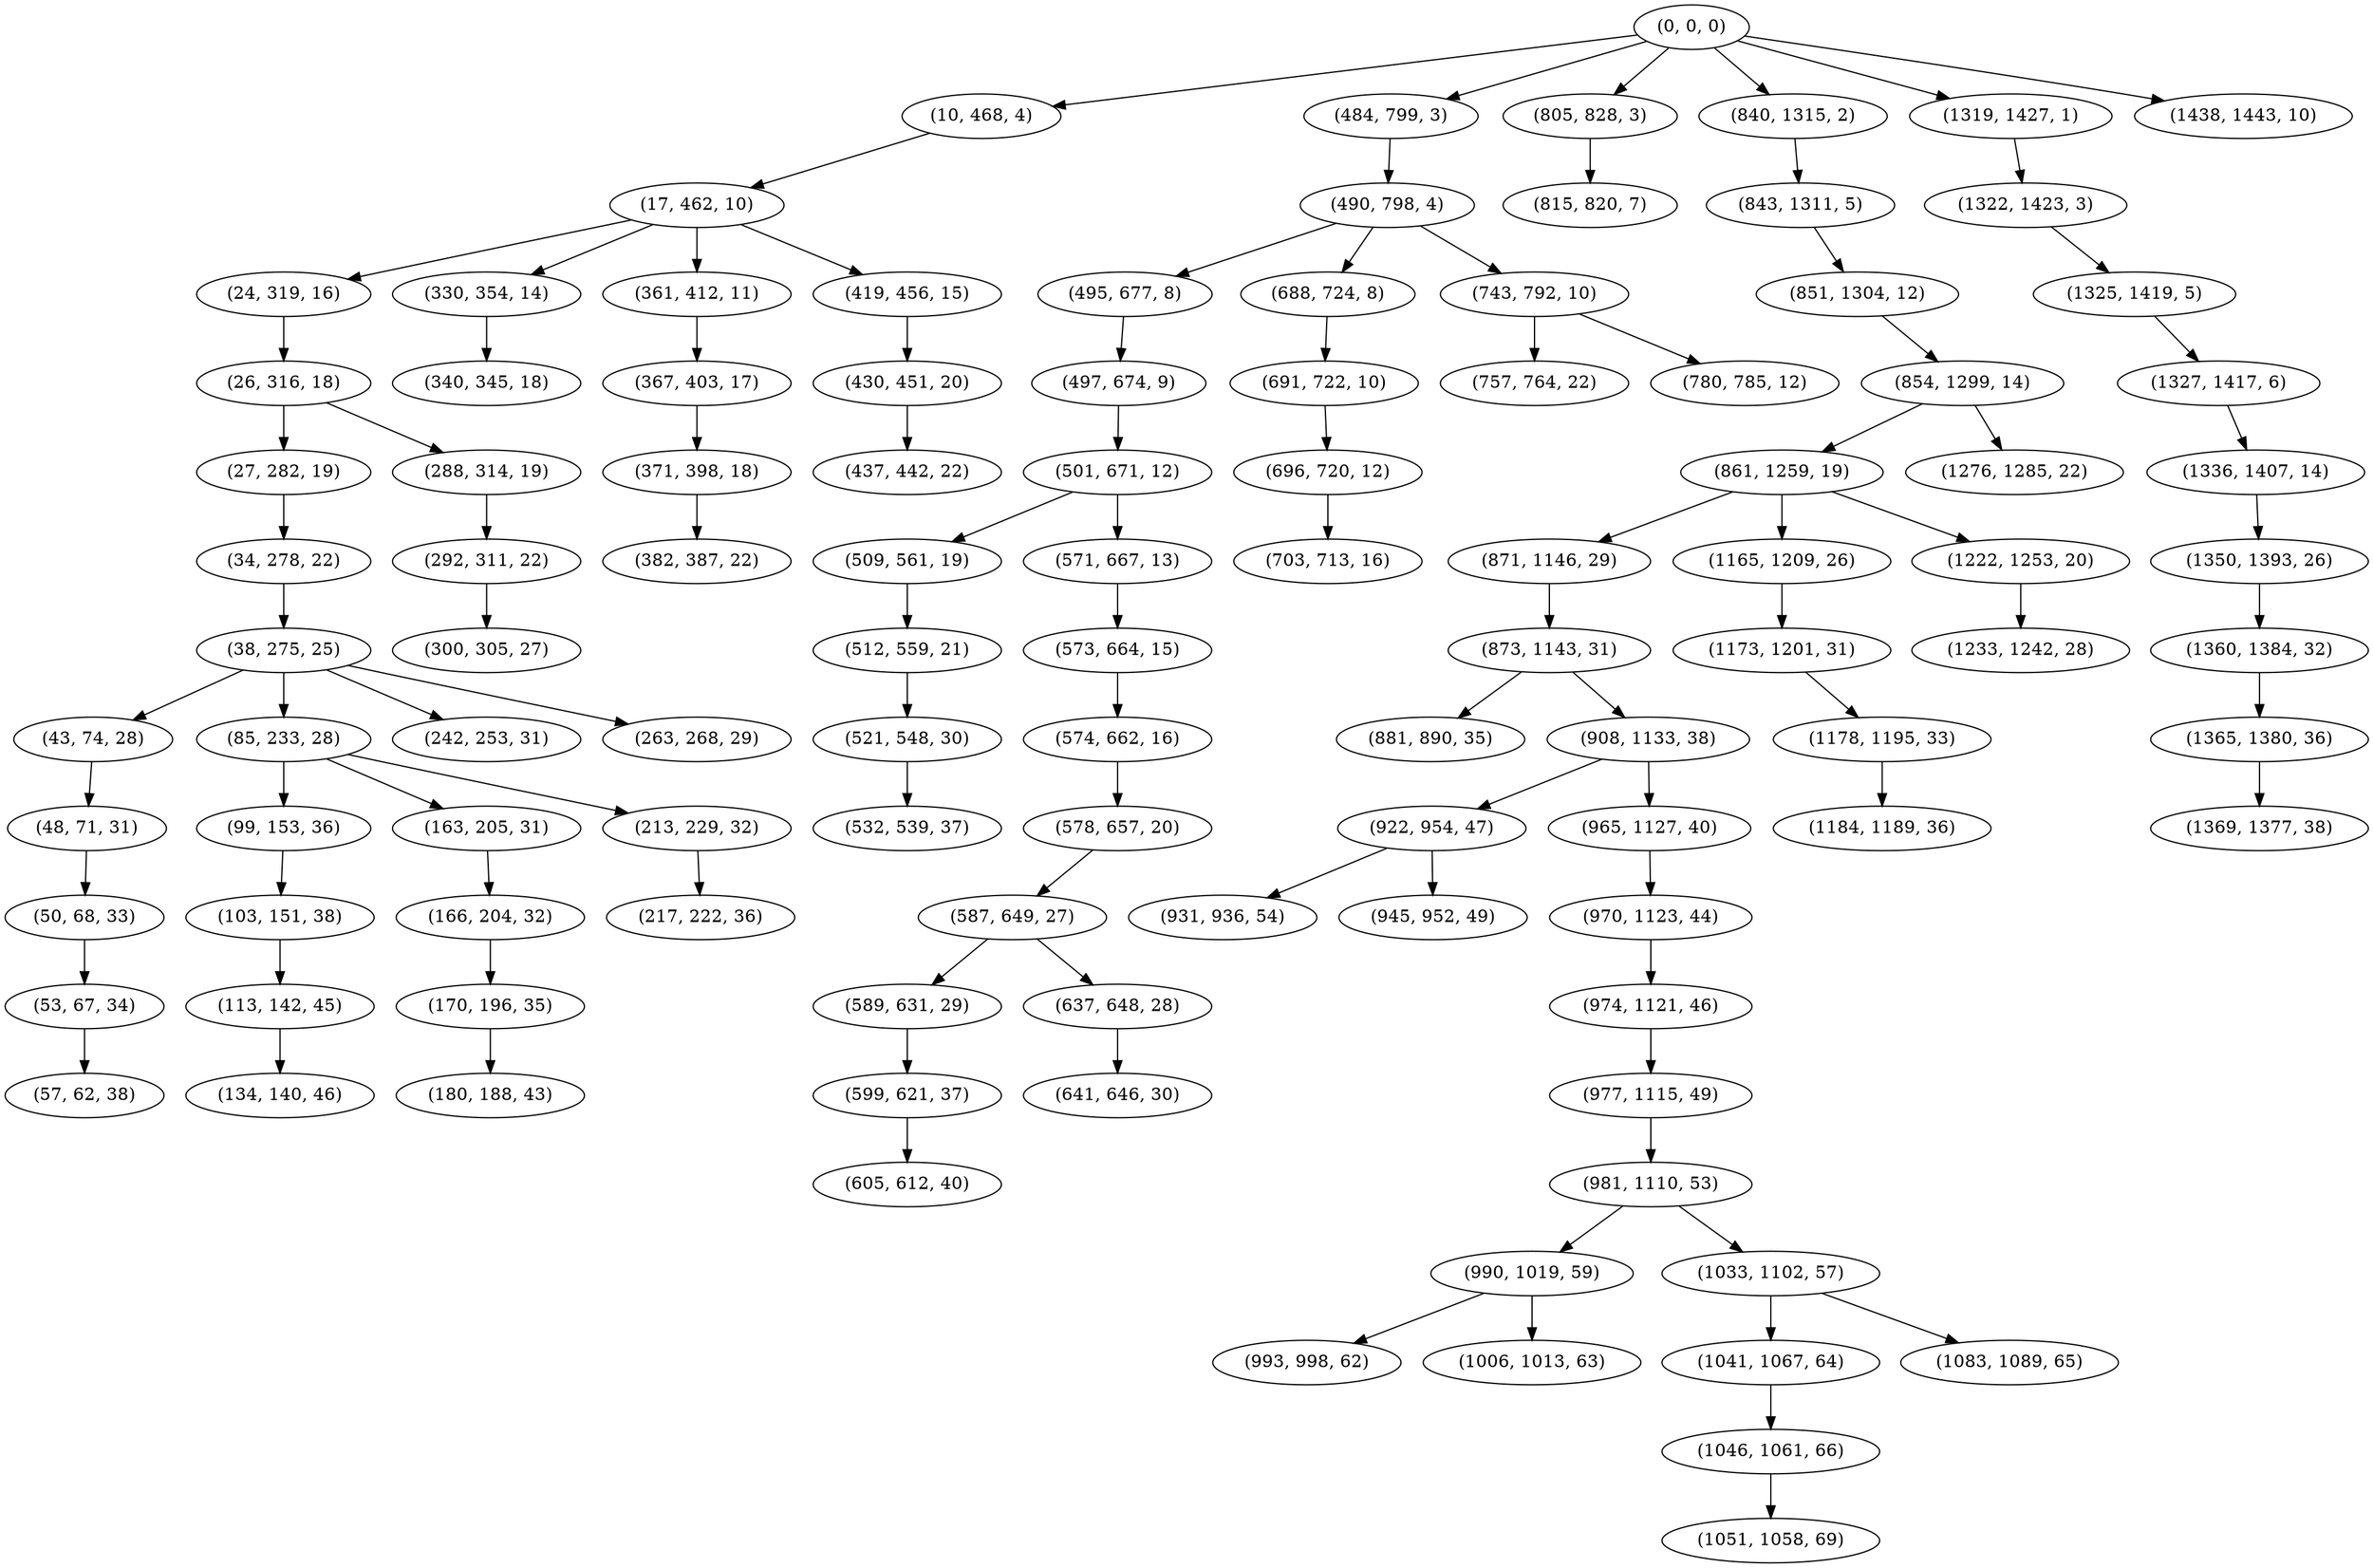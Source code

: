 digraph tree {
    "(0, 0, 0)";
    "(10, 468, 4)";
    "(17, 462, 10)";
    "(24, 319, 16)";
    "(26, 316, 18)";
    "(27, 282, 19)";
    "(34, 278, 22)";
    "(38, 275, 25)";
    "(43, 74, 28)";
    "(48, 71, 31)";
    "(50, 68, 33)";
    "(53, 67, 34)";
    "(57, 62, 38)";
    "(85, 233, 28)";
    "(99, 153, 36)";
    "(103, 151, 38)";
    "(113, 142, 45)";
    "(134, 140, 46)";
    "(163, 205, 31)";
    "(166, 204, 32)";
    "(170, 196, 35)";
    "(180, 188, 43)";
    "(213, 229, 32)";
    "(217, 222, 36)";
    "(242, 253, 31)";
    "(263, 268, 29)";
    "(288, 314, 19)";
    "(292, 311, 22)";
    "(300, 305, 27)";
    "(330, 354, 14)";
    "(340, 345, 18)";
    "(361, 412, 11)";
    "(367, 403, 17)";
    "(371, 398, 18)";
    "(382, 387, 22)";
    "(419, 456, 15)";
    "(430, 451, 20)";
    "(437, 442, 22)";
    "(484, 799, 3)";
    "(490, 798, 4)";
    "(495, 677, 8)";
    "(497, 674, 9)";
    "(501, 671, 12)";
    "(509, 561, 19)";
    "(512, 559, 21)";
    "(521, 548, 30)";
    "(532, 539, 37)";
    "(571, 667, 13)";
    "(573, 664, 15)";
    "(574, 662, 16)";
    "(578, 657, 20)";
    "(587, 649, 27)";
    "(589, 631, 29)";
    "(599, 621, 37)";
    "(605, 612, 40)";
    "(637, 648, 28)";
    "(641, 646, 30)";
    "(688, 724, 8)";
    "(691, 722, 10)";
    "(696, 720, 12)";
    "(703, 713, 16)";
    "(743, 792, 10)";
    "(757, 764, 22)";
    "(780, 785, 12)";
    "(805, 828, 3)";
    "(815, 820, 7)";
    "(840, 1315, 2)";
    "(843, 1311, 5)";
    "(851, 1304, 12)";
    "(854, 1299, 14)";
    "(861, 1259, 19)";
    "(871, 1146, 29)";
    "(873, 1143, 31)";
    "(881, 890, 35)";
    "(908, 1133, 38)";
    "(922, 954, 47)";
    "(931, 936, 54)";
    "(945, 952, 49)";
    "(965, 1127, 40)";
    "(970, 1123, 44)";
    "(974, 1121, 46)";
    "(977, 1115, 49)";
    "(981, 1110, 53)";
    "(990, 1019, 59)";
    "(993, 998, 62)";
    "(1006, 1013, 63)";
    "(1033, 1102, 57)";
    "(1041, 1067, 64)";
    "(1046, 1061, 66)";
    "(1051, 1058, 69)";
    "(1083, 1089, 65)";
    "(1165, 1209, 26)";
    "(1173, 1201, 31)";
    "(1178, 1195, 33)";
    "(1184, 1189, 36)";
    "(1222, 1253, 20)";
    "(1233, 1242, 28)";
    "(1276, 1285, 22)";
    "(1319, 1427, 1)";
    "(1322, 1423, 3)";
    "(1325, 1419, 5)";
    "(1327, 1417, 6)";
    "(1336, 1407, 14)";
    "(1350, 1393, 26)";
    "(1360, 1384, 32)";
    "(1365, 1380, 36)";
    "(1369, 1377, 38)";
    "(1438, 1443, 10)";
    "(0, 0, 0)" -> "(10, 468, 4)";
    "(0, 0, 0)" -> "(484, 799, 3)";
    "(0, 0, 0)" -> "(805, 828, 3)";
    "(0, 0, 0)" -> "(840, 1315, 2)";
    "(0, 0, 0)" -> "(1319, 1427, 1)";
    "(0, 0, 0)" -> "(1438, 1443, 10)";
    "(10, 468, 4)" -> "(17, 462, 10)";
    "(17, 462, 10)" -> "(24, 319, 16)";
    "(17, 462, 10)" -> "(330, 354, 14)";
    "(17, 462, 10)" -> "(361, 412, 11)";
    "(17, 462, 10)" -> "(419, 456, 15)";
    "(24, 319, 16)" -> "(26, 316, 18)";
    "(26, 316, 18)" -> "(27, 282, 19)";
    "(26, 316, 18)" -> "(288, 314, 19)";
    "(27, 282, 19)" -> "(34, 278, 22)";
    "(34, 278, 22)" -> "(38, 275, 25)";
    "(38, 275, 25)" -> "(43, 74, 28)";
    "(38, 275, 25)" -> "(85, 233, 28)";
    "(38, 275, 25)" -> "(242, 253, 31)";
    "(38, 275, 25)" -> "(263, 268, 29)";
    "(43, 74, 28)" -> "(48, 71, 31)";
    "(48, 71, 31)" -> "(50, 68, 33)";
    "(50, 68, 33)" -> "(53, 67, 34)";
    "(53, 67, 34)" -> "(57, 62, 38)";
    "(85, 233, 28)" -> "(99, 153, 36)";
    "(85, 233, 28)" -> "(163, 205, 31)";
    "(85, 233, 28)" -> "(213, 229, 32)";
    "(99, 153, 36)" -> "(103, 151, 38)";
    "(103, 151, 38)" -> "(113, 142, 45)";
    "(113, 142, 45)" -> "(134, 140, 46)";
    "(163, 205, 31)" -> "(166, 204, 32)";
    "(166, 204, 32)" -> "(170, 196, 35)";
    "(170, 196, 35)" -> "(180, 188, 43)";
    "(213, 229, 32)" -> "(217, 222, 36)";
    "(288, 314, 19)" -> "(292, 311, 22)";
    "(292, 311, 22)" -> "(300, 305, 27)";
    "(330, 354, 14)" -> "(340, 345, 18)";
    "(361, 412, 11)" -> "(367, 403, 17)";
    "(367, 403, 17)" -> "(371, 398, 18)";
    "(371, 398, 18)" -> "(382, 387, 22)";
    "(419, 456, 15)" -> "(430, 451, 20)";
    "(430, 451, 20)" -> "(437, 442, 22)";
    "(484, 799, 3)" -> "(490, 798, 4)";
    "(490, 798, 4)" -> "(495, 677, 8)";
    "(490, 798, 4)" -> "(688, 724, 8)";
    "(490, 798, 4)" -> "(743, 792, 10)";
    "(495, 677, 8)" -> "(497, 674, 9)";
    "(497, 674, 9)" -> "(501, 671, 12)";
    "(501, 671, 12)" -> "(509, 561, 19)";
    "(501, 671, 12)" -> "(571, 667, 13)";
    "(509, 561, 19)" -> "(512, 559, 21)";
    "(512, 559, 21)" -> "(521, 548, 30)";
    "(521, 548, 30)" -> "(532, 539, 37)";
    "(571, 667, 13)" -> "(573, 664, 15)";
    "(573, 664, 15)" -> "(574, 662, 16)";
    "(574, 662, 16)" -> "(578, 657, 20)";
    "(578, 657, 20)" -> "(587, 649, 27)";
    "(587, 649, 27)" -> "(589, 631, 29)";
    "(587, 649, 27)" -> "(637, 648, 28)";
    "(589, 631, 29)" -> "(599, 621, 37)";
    "(599, 621, 37)" -> "(605, 612, 40)";
    "(637, 648, 28)" -> "(641, 646, 30)";
    "(688, 724, 8)" -> "(691, 722, 10)";
    "(691, 722, 10)" -> "(696, 720, 12)";
    "(696, 720, 12)" -> "(703, 713, 16)";
    "(743, 792, 10)" -> "(757, 764, 22)";
    "(743, 792, 10)" -> "(780, 785, 12)";
    "(805, 828, 3)" -> "(815, 820, 7)";
    "(840, 1315, 2)" -> "(843, 1311, 5)";
    "(843, 1311, 5)" -> "(851, 1304, 12)";
    "(851, 1304, 12)" -> "(854, 1299, 14)";
    "(854, 1299, 14)" -> "(861, 1259, 19)";
    "(854, 1299, 14)" -> "(1276, 1285, 22)";
    "(861, 1259, 19)" -> "(871, 1146, 29)";
    "(861, 1259, 19)" -> "(1165, 1209, 26)";
    "(861, 1259, 19)" -> "(1222, 1253, 20)";
    "(871, 1146, 29)" -> "(873, 1143, 31)";
    "(873, 1143, 31)" -> "(881, 890, 35)";
    "(873, 1143, 31)" -> "(908, 1133, 38)";
    "(908, 1133, 38)" -> "(922, 954, 47)";
    "(908, 1133, 38)" -> "(965, 1127, 40)";
    "(922, 954, 47)" -> "(931, 936, 54)";
    "(922, 954, 47)" -> "(945, 952, 49)";
    "(965, 1127, 40)" -> "(970, 1123, 44)";
    "(970, 1123, 44)" -> "(974, 1121, 46)";
    "(974, 1121, 46)" -> "(977, 1115, 49)";
    "(977, 1115, 49)" -> "(981, 1110, 53)";
    "(981, 1110, 53)" -> "(990, 1019, 59)";
    "(981, 1110, 53)" -> "(1033, 1102, 57)";
    "(990, 1019, 59)" -> "(993, 998, 62)";
    "(990, 1019, 59)" -> "(1006, 1013, 63)";
    "(1033, 1102, 57)" -> "(1041, 1067, 64)";
    "(1033, 1102, 57)" -> "(1083, 1089, 65)";
    "(1041, 1067, 64)" -> "(1046, 1061, 66)";
    "(1046, 1061, 66)" -> "(1051, 1058, 69)";
    "(1165, 1209, 26)" -> "(1173, 1201, 31)";
    "(1173, 1201, 31)" -> "(1178, 1195, 33)";
    "(1178, 1195, 33)" -> "(1184, 1189, 36)";
    "(1222, 1253, 20)" -> "(1233, 1242, 28)";
    "(1319, 1427, 1)" -> "(1322, 1423, 3)";
    "(1322, 1423, 3)" -> "(1325, 1419, 5)";
    "(1325, 1419, 5)" -> "(1327, 1417, 6)";
    "(1327, 1417, 6)" -> "(1336, 1407, 14)";
    "(1336, 1407, 14)" -> "(1350, 1393, 26)";
    "(1350, 1393, 26)" -> "(1360, 1384, 32)";
    "(1360, 1384, 32)" -> "(1365, 1380, 36)";
    "(1365, 1380, 36)" -> "(1369, 1377, 38)";
}
